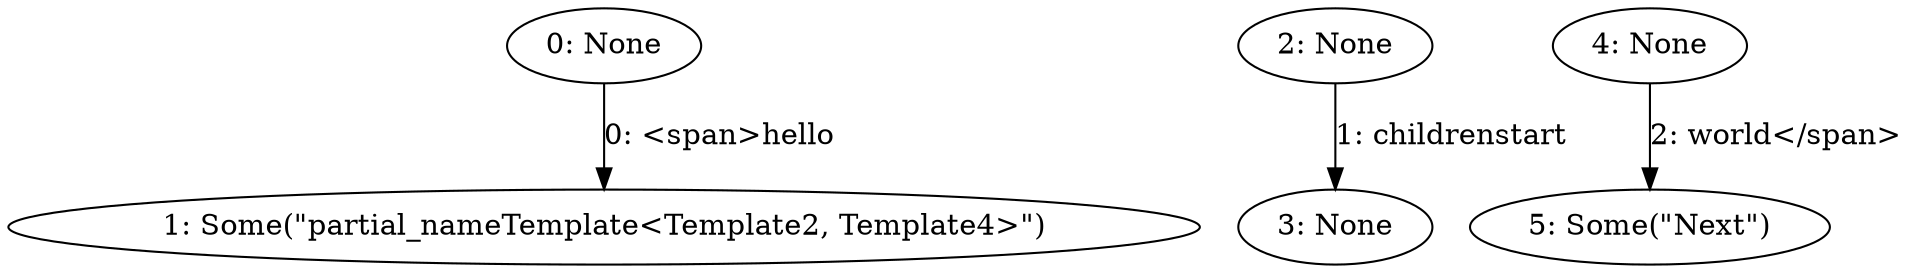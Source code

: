 digraph {
    0 [ label = "0: None" ]
    1 [ label = "1: Some(\"partial_nameTemplate<Template2, Template4>\")" ]
    2 [ label = "2: None" ]
    3 [ label = "3: None" ]
    4 [ label = "4: None" ]
    5 [ label = "5: Some(\"Next\")" ]
    0 -> 1 [ label = "0: <span>hello" ]
    2 -> 3 [ label = "1: childrenstart" ]
    4 -> 5 [ label = "2: world</span>" ]
}
